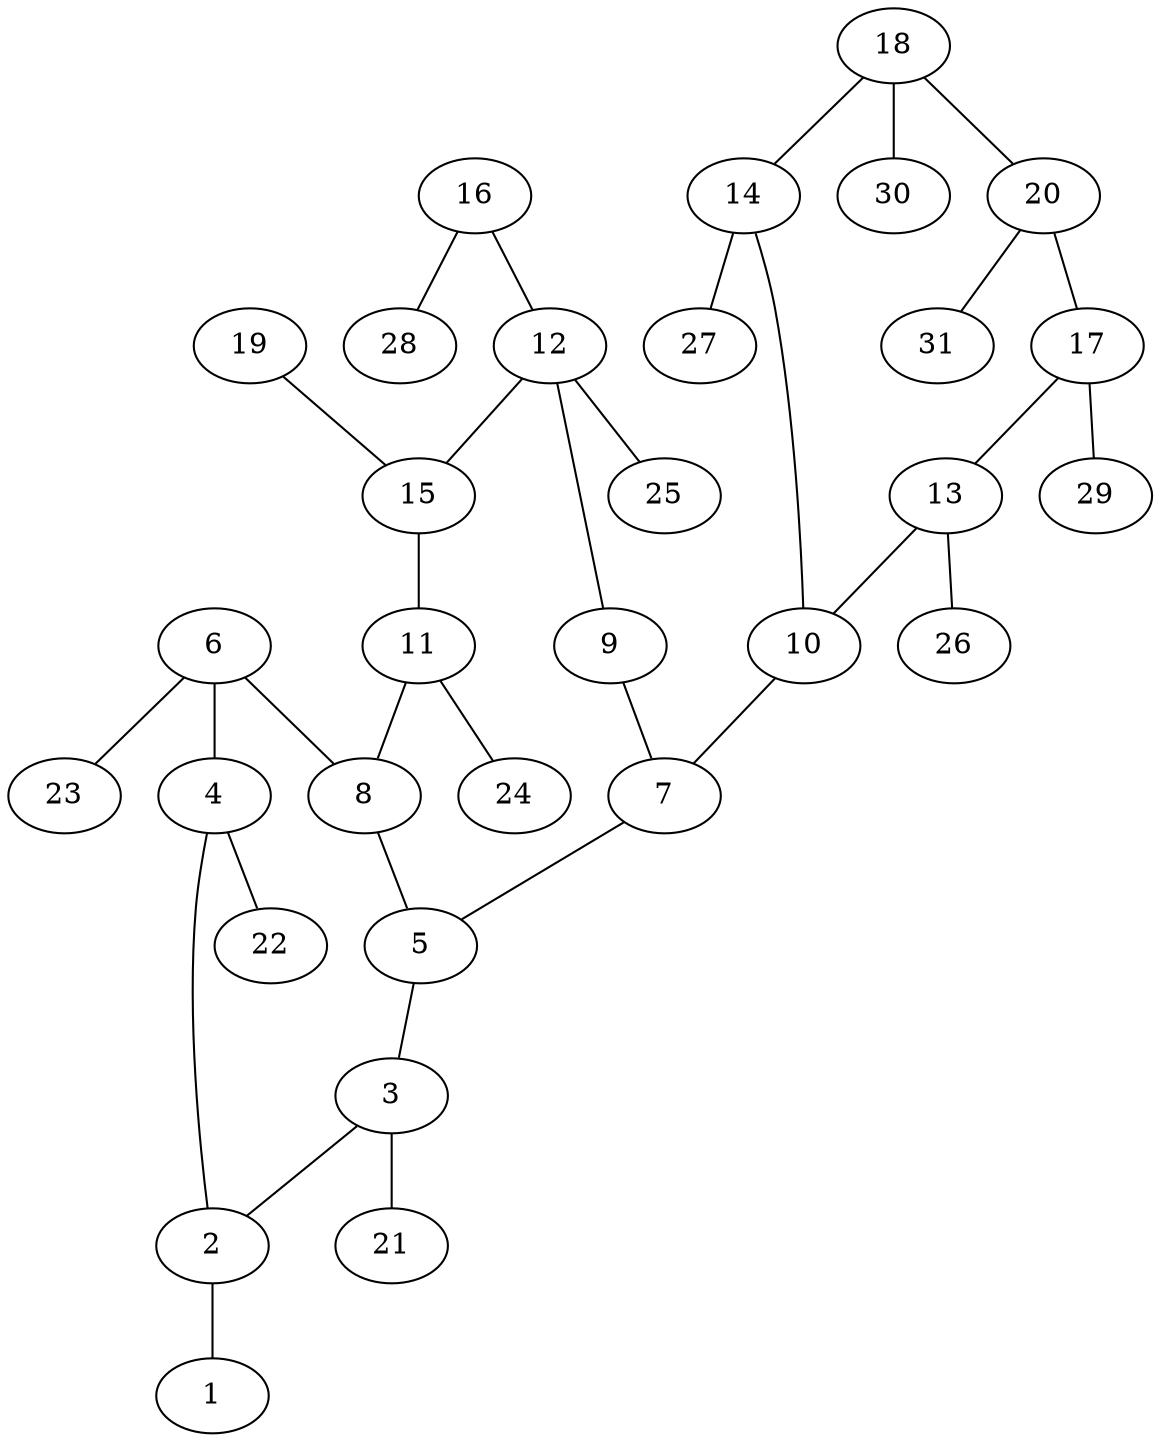 graph molecule_1735 {
	1	 [chem=Cl];
	2	 [chem=C];
	2 -- 1	 [valence=1];
	3	 [chem=C];
	3 -- 2	 [valence=2];
	21	 [chem=H];
	3 -- 21	 [valence=1];
	4	 [chem=C];
	4 -- 2	 [valence=1];
	22	 [chem=H];
	4 -- 22	 [valence=1];
	5	 [chem=C];
	5 -- 3	 [valence=1];
	6	 [chem=C];
	6 -- 4	 [valence=2];
	8	 [chem=C];
	6 -- 8	 [valence=1];
	23	 [chem=H];
	6 -- 23	 [valence=1];
	7	 [chem=C];
	7 -- 5	 [valence=1];
	8 -- 5	 [valence=2];
	9	 [chem=N];
	9 -- 7	 [valence=2];
	10	 [chem=C];
	10 -- 7	 [valence=1];
	11	 [chem=N];
	11 -- 8	 [valence=1];
	24	 [chem=H];
	11 -- 24	 [valence=1];
	12	 [chem=C];
	12 -- 9	 [valence=1];
	15	 [chem=C];
	12 -- 15	 [valence=1];
	25	 [chem=H];
	12 -- 25	 [valence=1];
	13	 [chem=C];
	13 -- 10	 [valence=2];
	26	 [chem=H];
	13 -- 26	 [valence=1];
	14	 [chem=C];
	14 -- 10	 [valence=1];
	27	 [chem=H];
	14 -- 27	 [valence=1];
	15 -- 11	 [valence=1];
	16	 [chem=O];
	16 -- 12	 [valence=1];
	28	 [chem=H];
	16 -- 28	 [valence=1];
	17	 [chem=C];
	17 -- 13	 [valence=1];
	29	 [chem=H];
	17 -- 29	 [valence=1];
	18	 [chem=C];
	18 -- 14	 [valence=2];
	20	 [chem=C];
	18 -- 20	 [valence=1];
	30	 [chem=H];
	18 -- 30	 [valence=1];
	19	 [chem=O];
	19 -- 15	 [valence=2];
	20 -- 17	 [valence=2];
	31	 [chem=H];
	20 -- 31	 [valence=1];
}
